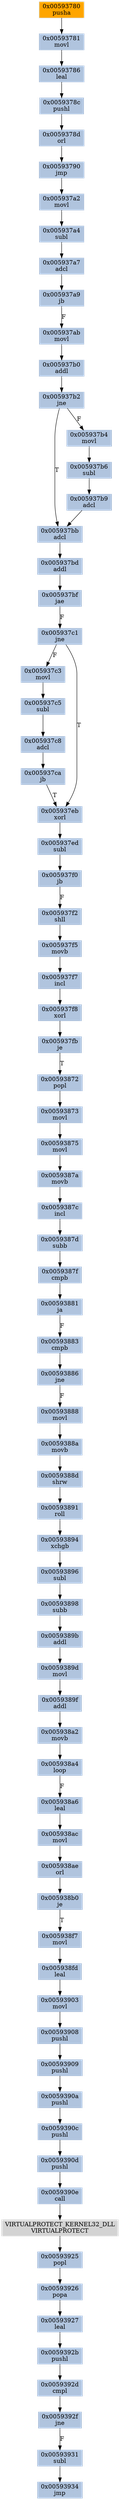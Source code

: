 strict digraph G {
	graph [bgcolor=transparent,
		name=G
	];
	node [color=lightsteelblue,
		fillcolor=lightsteelblue,
		shape=rectangle,
		style=filled
	];
	"0x00593908"	[label="0x00593908
pushl"];
	"0x00593909"	[label="0x00593909
pushl"];
	"0x00593908" -> "0x00593909"	[color="#000000"];
	"0x00593873"	[label="0x00593873
movl"];
	"0x00593875"	[label="0x00593875
movl"];
	"0x00593873" -> "0x00593875"	[color="#000000"];
	"0x005937c3"	[label="0x005937c3
movl"];
	"0x005937c5"	[label="0x005937c5
subl"];
	"0x005937c3" -> "0x005937c5"	[color="#000000"];
	"0x00593786"	[label="0x00593786
leal"];
	"0x0059378c"	[label="0x0059378c
pushl"];
	"0x00593786" -> "0x0059378c"	[color="#000000"];
	"0x0059387f"	[label="0x0059387f
cmpb"];
	"0x00593881"	[label="0x00593881
ja"];
	"0x0059387f" -> "0x00593881"	[color="#000000"];
	"0x00593926"	[label="0x00593926
popa"];
	"0x00593927"	[label="0x00593927
leal"];
	"0x00593926" -> "0x00593927"	[color="#000000"];
	"0x0059390d"	[label="0x0059390d
pushl"];
	"0x0059390e"	[label="0x0059390e
call"];
	"0x0059390d" -> "0x0059390e"	[color="#000000"];
	"0x005937c1"	[label="0x005937c1
jne"];
	"0x005937c1" -> "0x005937c3"	[color="#000000",
		label=F];
	"0x005937eb"	[label="0x005937eb
xorl"];
	"0x005937c1" -> "0x005937eb"	[color="#000000",
		label=T];
	"0x005937ed"	[label="0x005937ed
subl"];
	"0x005937f0"	[label="0x005937f0
jb"];
	"0x005937ed" -> "0x005937f0"	[color="#000000"];
	"0x005937bb"	[label="0x005937bb
adcl"];
	"0x005937bd"	[label="0x005937bd
addl"];
	"0x005937bb" -> "0x005937bd"	[color="#000000"];
	"0x0059389b"	[label="0x0059389b
addl"];
	"0x0059389d"	[label="0x0059389d
movl"];
	"0x0059389b" -> "0x0059389d"	[color="#000000"];
	"0x00593780"	[color=lightgrey,
		fillcolor=orange,
		label="0x00593780
pusha"];
	"0x00593781"	[label="0x00593781
movl"];
	"0x00593780" -> "0x00593781"	[color="#000000"];
	"0x005937ca"	[label="0x005937ca
jb"];
	"0x005937ca" -> "0x005937eb"	[color="#000000",
		label=T];
	"0x005937f2"	[label="0x005937f2
shll"];
	"0x005937f0" -> "0x005937f2"	[color="#000000",
		label=F];
	"0x00593872"	[label="0x00593872
popl"];
	"0x00593872" -> "0x00593873"	[color="#000000"];
	"0x005937b0"	[label="0x005937b0
addl"];
	"0x005937b2"	[label="0x005937b2
jne"];
	"0x005937b0" -> "0x005937b2"	[color="#000000"];
	"0x0059392d"	[label="0x0059392d
cmpl"];
	"0x0059392f"	[label="0x0059392f
jne"];
	"0x0059392d" -> "0x0059392f"	[color="#000000"];
	"0x005938a6"	[label="0x005938a6
leal"];
	"0x005938ac"	[label="0x005938ac
movl"];
	"0x005938a6" -> "0x005938ac"	[color="#000000"];
	"0x005937a7"	[label="0x005937a7
adcl"];
	"0x005937a9"	[label="0x005937a9
jb"];
	"0x005937a7" -> "0x005937a9"	[color="#000000"];
	"0x0059387d"	[label="0x0059387d
subb"];
	"0x0059387d" -> "0x0059387f"	[color="#000000"];
	"0x005937f5"	[label="0x005937f5
movb"];
	"0x005937f7"	[label="0x005937f7
incl"];
	"0x005937f5" -> "0x005937f7"	[color="#000000"];
	"0x00593790"	[label="0x00593790
jmp"];
	"0x005937a2"	[label="0x005937a2
movl"];
	"0x00593790" -> "0x005937a2"	[color="#000000"];
	"0x005938a4"	[label="0x005938a4
loop"];
	"0x005938a4" -> "0x005938a6"	[color="#000000",
		label=F];
	"0x0059390a"	[label="0x0059390a
pushl"];
	"0x00593909" -> "0x0059390a"	[color="#000000"];
	"0x00593894"	[label="0x00593894
xchgb"];
	"0x00593896"	[label="0x00593896
subl"];
	"0x00593894" -> "0x00593896"	[color="#000000"];
	"0x005937ab"	[label="0x005937ab
movl"];
	"0x005937a9" -> "0x005937ab"	[color="#000000",
		label=F];
	"0x00593888"	[label="0x00593888
movl"];
	"0x0059388a"	[label="0x0059388a
movb"];
	"0x00593888" -> "0x0059388a"	[color="#000000"];
	"0x005937f8"	[label="0x005937f8
xorl"];
	"0x005937f7" -> "0x005937f8"	[color="#000000"];
	"0x0059387a"	[label="0x0059387a
movb"];
	"0x0059387c"	[label="0x0059387c
incl"];
	"0x0059387a" -> "0x0059387c"	[color="#000000"];
	"0x005937b9"	[label="0x005937b9
adcl"];
	"0x005937b9" -> "0x005937bb"	[color="#000000"];
	"0x00593898"	[label="0x00593898
subb"];
	"0x00593896" -> "0x00593898"	[color="#000000"];
	"0x005938a2"	[label="0x005938a2
movb"];
	"0x005938a2" -> "0x005938a4"	[color="#000000"];
	"0x005937a4"	[label="0x005937a4
subl"];
	"0x005937a4" -> "0x005937a7"	[color="#000000"];
	"0x005937ab" -> "0x005937b0"	[color="#000000"];
	"0x005937c8"	[label="0x005937c8
adcl"];
	"0x005937c5" -> "0x005937c8"	[color="#000000"];
	"0x0059390c"	[label="0x0059390c
pushl"];
	"0x0059390c" -> "0x0059390d"	[color="#000000"];
	"0x005938ae"	[label="0x005938ae
orl"];
	"0x005938b0"	[label="0x005938b0
je"];
	"0x005938ae" -> "0x005938b0"	[color="#000000"];
	"0x0059378d"	[label="0x0059378d
orl"];
	"0x0059378c" -> "0x0059378d"	[color="#000000"];
	"0x005938fd"	[label="0x005938fd
leal"];
	"0x00593903"	[label="0x00593903
movl"];
	"0x005938fd" -> "0x00593903"	[color="#000000"];
	"0x0059392b"	[label="0x0059392b
pushl"];
	"0x00593927" -> "0x0059392b"	[color="#000000"];
	"0x00593898" -> "0x0059389b"	[color="#000000"];
	"0x0059389f"	[label="0x0059389f
addl"];
	"0x0059389f" -> "0x005938a2"	[color="#000000"];
	"0x00593883"	[label="0x00593883
cmpb"];
	"0x00593886"	[label="0x00593886
jne"];
	"0x00593883" -> "0x00593886"	[color="#000000"];
	"0x00593925"	[label="0x00593925
popl"];
	"0x00593925" -> "0x00593926"	[color="#000000"];
	"0x0059390a" -> "0x0059390c"	[color="#000000"];
	"0x00593891"	[label="0x00593891
roll"];
	"0x00593891" -> "0x00593894"	[color="#000000"];
	VIRTUALPROTECT_KERNEL32_DLL	[color=lightgrey,
		fillcolor=lightgrey,
		label="VIRTUALPROTECT_KERNEL32_DLL
VIRTUALPROTECT"];
	"0x0059390e" -> VIRTUALPROTECT_KERNEL32_DLL	[color="#000000"];
	VIRTUALPROTECT_KERNEL32_DLL -> "0x00593925"	[color="#000000"];
	"0x00593886" -> "0x00593888"	[color="#000000",
		label=F];
	"0x005937bf"	[label="0x005937bf
jae"];
	"0x005937bf" -> "0x005937c1"	[color="#000000",
		label=F];
	"0x005937b2" -> "0x005937bb"	[color="#000000",
		label=T];
	"0x005937b4"	[label="0x005937b4
movl"];
	"0x005937b2" -> "0x005937b4"	[color="#000000",
		label=F];
	"0x00593781" -> "0x00593786"	[color="#000000"];
	"0x00593934"	[label="0x00593934
jmp"];
	"0x005937c8" -> "0x005937ca"	[color="#000000"];
	"0x005937fb"	[label="0x005937fb
je"];
	"0x005937fb" -> "0x00593872"	[color="#000000",
		label=T];
	"0x0059392b" -> "0x0059392d"	[color="#000000"];
	"0x005938ac" -> "0x005938ae"	[color="#000000"];
	"0x005937b6"	[label="0x005937b6
subl"];
	"0x005937b4" -> "0x005937b6"	[color="#000000"];
	"0x0059388d"	[label="0x0059388d
shrw"];
	"0x0059388d" -> "0x00593891"	[color="#000000"];
	"0x005937bd" -> "0x005937bf"	[color="#000000"];
	"0x00593931"	[label="0x00593931
subl"];
	"0x00593931" -> "0x00593934"	[color="#000000"];
	"0x00593875" -> "0x0059387a"	[color="#000000"];
	"0x005938f7"	[label="0x005938f7
movl"];
	"0x005938f7" -> "0x005938fd"	[color="#000000"];
	"0x0059387c" -> "0x0059387d"	[color="#000000"];
	"0x00593881" -> "0x00593883"	[color="#000000",
		label=F];
	"0x005937eb" -> "0x005937ed"	[color="#000000"];
	"0x005937b6" -> "0x005937b9"	[color="#000000"];
	"0x005937f8" -> "0x005937fb"	[color="#000000"];
	"0x0059392f" -> "0x00593931"	[color="#000000",
		label=F];
	"0x0059389d" -> "0x0059389f"	[color="#000000"];
	"0x005937a2" -> "0x005937a4"	[color="#000000"];
	"0x0059388a" -> "0x0059388d"	[color="#000000"];
	"0x005938b0" -> "0x005938f7"	[color="#000000",
		label=T];
	"0x0059378d" -> "0x00593790"	[color="#000000"];
	"0x00593903" -> "0x00593908"	[color="#000000"];
	"0x005937f2" -> "0x005937f5"	[color="#000000"];
}
